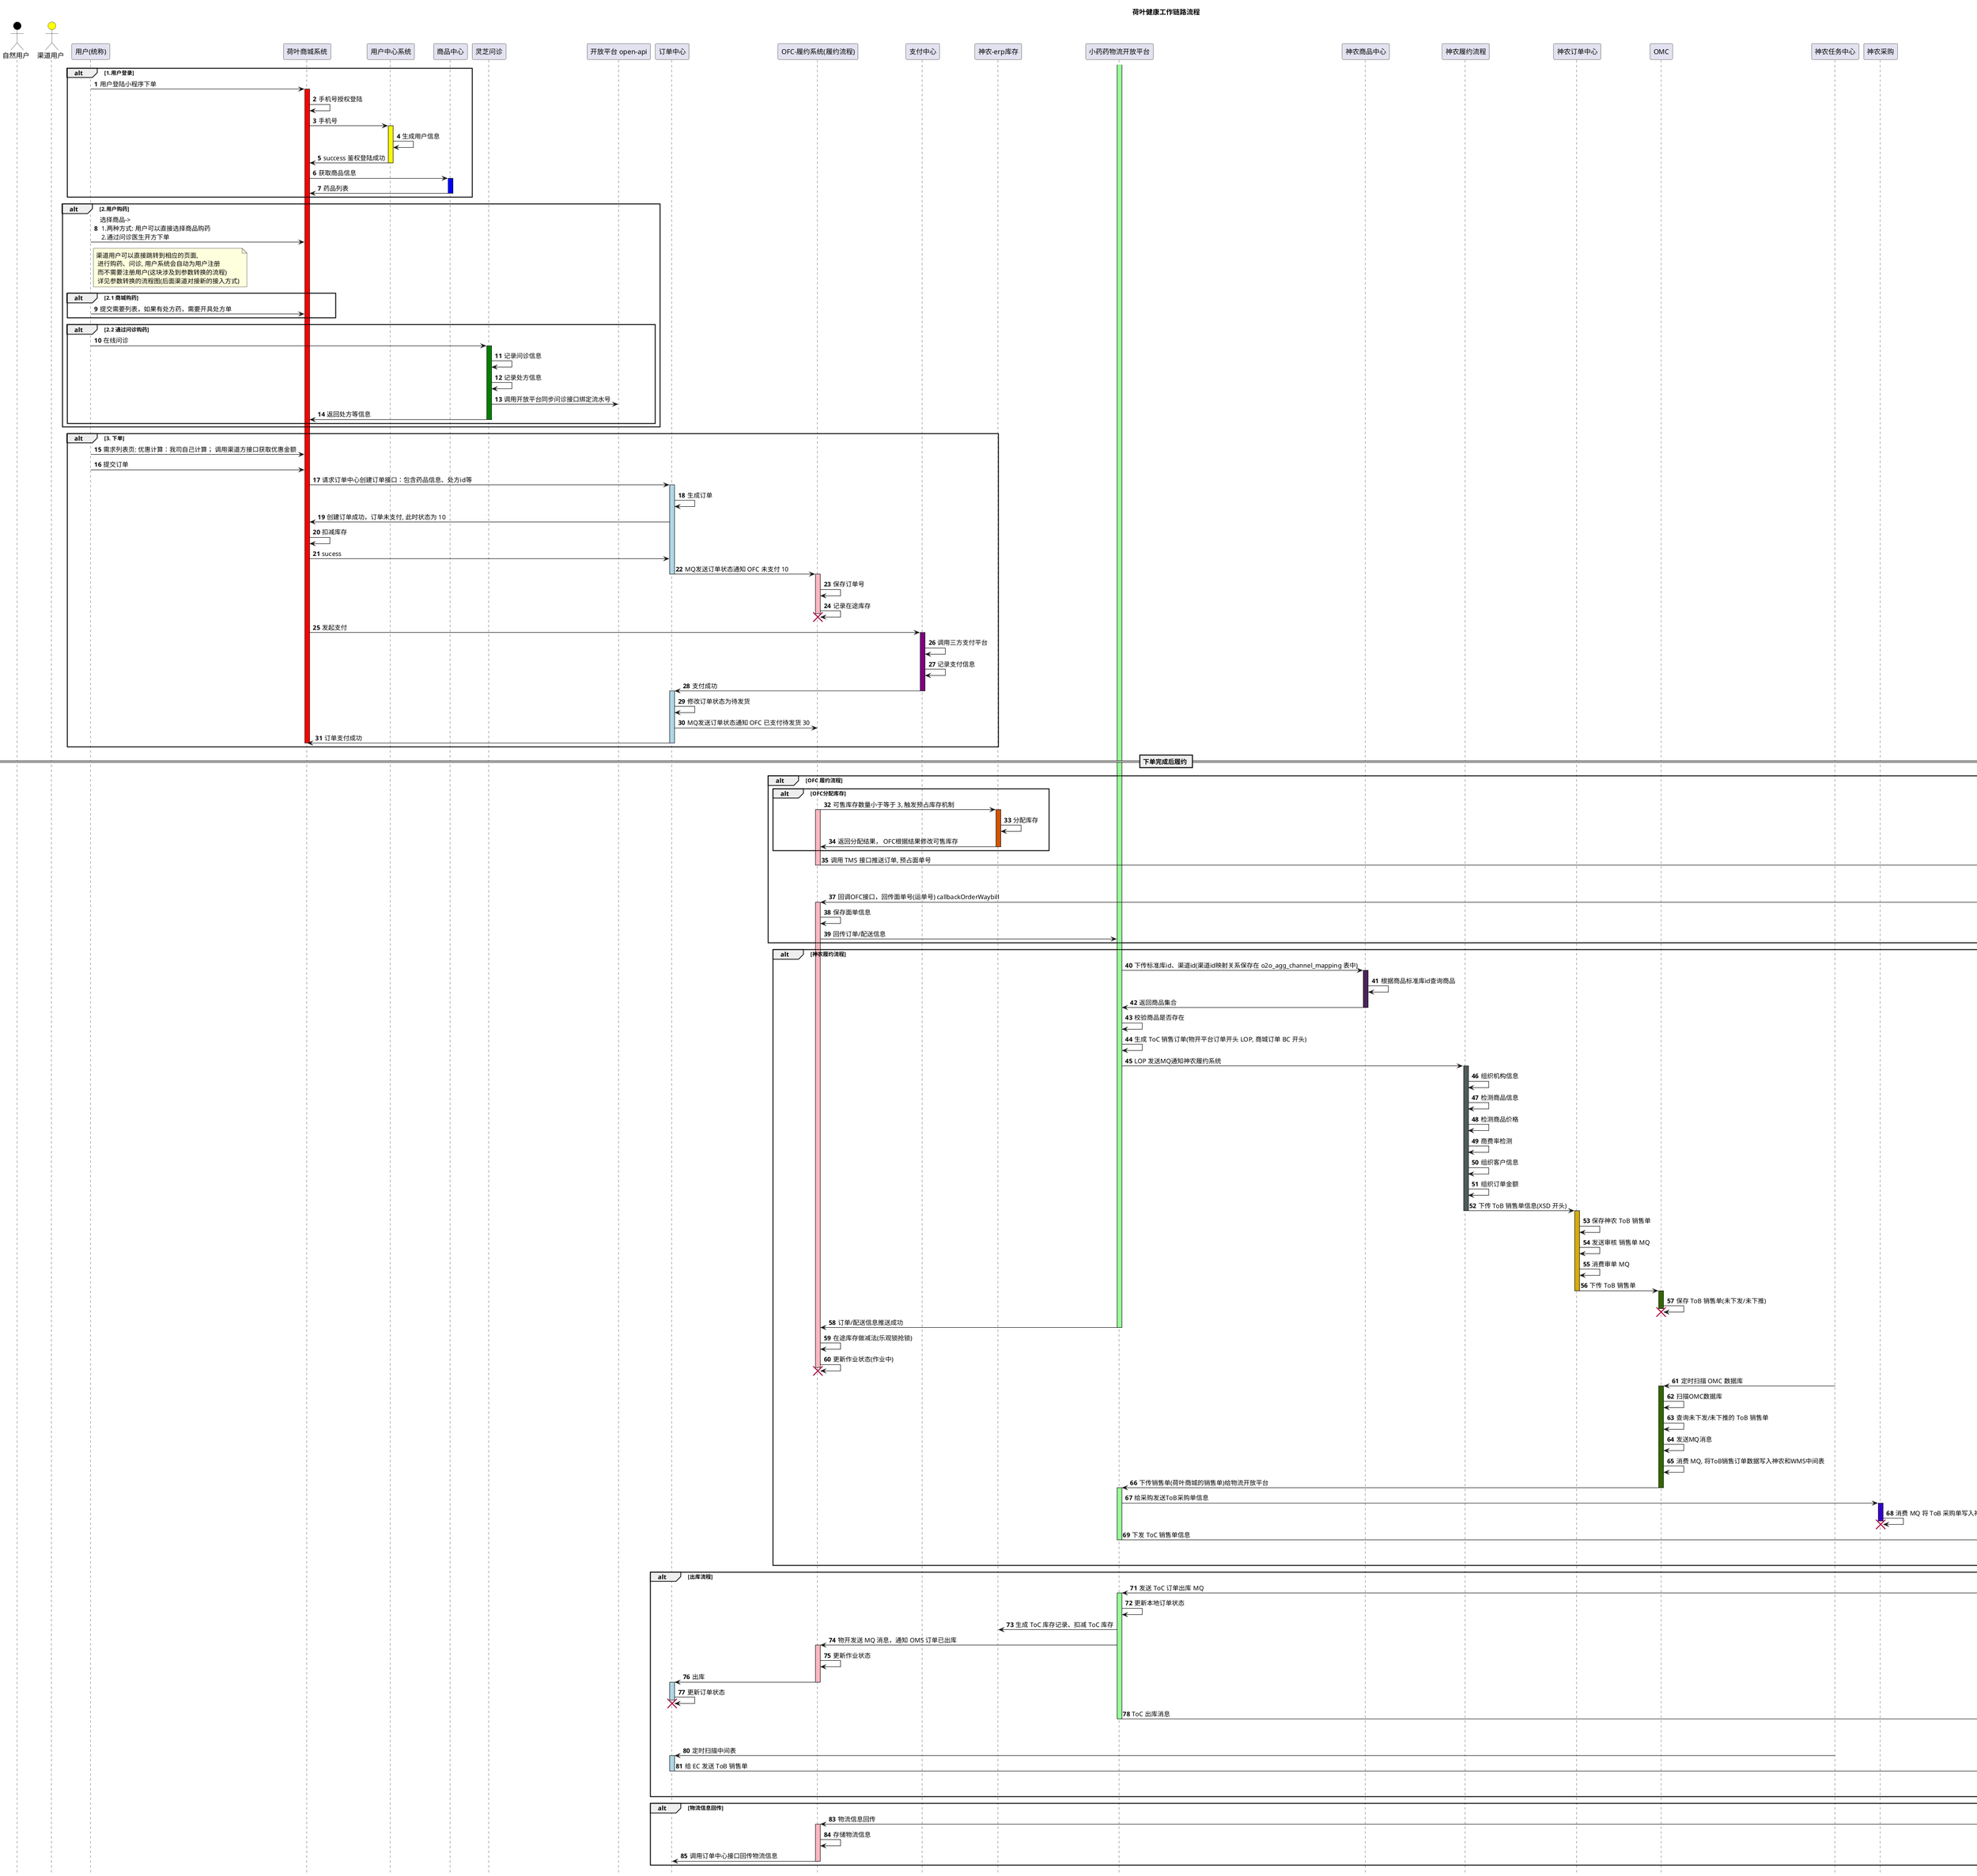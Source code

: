 @startuml
title 荷叶健康工作链路流程
/'面向用户群体'/
actor 自然用户  as user #black
actor 渠道用户  as channel #yellow

hide footbox
participant "用户(统称)" as userName
participant "荷叶商城系统" as heyeShoppingSys
participant "用户中心系统" as userSys
participant "商品中心" as shopCenter
participant "灵芝问诊" as lingZhiInquiry
participant "开放平台 open-api" as openApi
participant "订单中心" as orderCenter
participant "OFC-履约系统(履约流程)" as OFC
participant "支付中心" as payCenter
participant "神农-erp库存" as erpCenter
participant "运输管理系统-TMS" as TMS
participant "小药药物流开放平台" as LOP
participant "神农商品中心" as ShenNongProductCenter
participant "神农履约流程" as ShenNongLvYue
participant "神农订单中心" as ShenNongOrderCenter
participant "OMC" as OMC
participant "神农任务中心" as ShenNongTaskCenter
participant "神农采购" as ShenNongCaiGou
participant "WMS" as WMS
participant "SAAS" as SAAS
participant "EC" as EC
participant "TMS" as TMS

autonumber
alt 1.用户登录
    userName -> heyeShoppingSys : 用户登陆小程序下单
    activate heyeShoppingSys #red
        heyeShoppingSys -> heyeShoppingSys : 手机号授权登陆
        heyeShoppingSys -> userSys : 手机号
        activate userSys #yellow
            userSys -> userSys : 生成用户信息
            userSys -> heyeShoppingSys : success 鉴权登陆成功
        deactivate userSys
        heyeShoppingSys -> shopCenter : 获取商品信息
        activate shopCenter #blue
            shopCenter -> heyeShoppingSys : 药品列表
        deactivate shopCenter
end

alt 2.用户购药
    userName -> heyeShoppingSys : 选择商品->\n 1.两种方式: 用户可以直接选择商品购药 \n 2.通过问诊医生开方下单
    note right of userName : 渠道用户可以直接跳转到相应的页面, \n 进行购药、问诊, 用户系统会自动为用户注册\n 而不需要注册用户(这块涉及到参数转换的流程)\n 详见参数转换的流程图(后面渠道对接新的接入方式)
    alt 2.1 商城购药
        userName -> heyeShoppingSys : 提交需要列表，如果有处方药，需要开具处方单
    end

    alt 2.2 通过问诊购药
        userName -> lingZhiInquiry : 在线问诊
        activate lingZhiInquiry #green
            lingZhiInquiry -> lingZhiInquiry : 记录问诊信息
            lingZhiInquiry -> lingZhiInquiry : 记录处方信息
            lingZhiInquiry -> openApi : 调用开放平台同步问诊接口绑定流水号
            lingZhiInquiry -> heyeShoppingSys : 返回处方等信息
        deactivate lingZhiInquiry
    end
end

alt 3. 下单
    userName -> heyeShoppingSys : 需求列表页: 优惠计算：我司自己计算； 调用渠道方接口获取优惠金额
    userName -> heyeShoppingSys : 提交订单
    heyeShoppingSys -> orderCenter : 请求订单中心创建订单接口：包含药品信息、处方id等
        activate orderCenter #LightBlue
            orderCenter -> orderCenter : 生成订单
            orderCenter -> heyeShoppingSys : 创建订单成功，订单未支付, 此时状态为 10
            heyeShoppingSys -> heyeShoppingSys : 扣减库存
            heyeShoppingSys -> orderCenter : sucess
            orderCenter -> OFC : MQ发送订单状态通知 OFC 未支付 10
        deactivate orderCenter
        activate OFC #lightPink
            OFC -> OFC : 保存订单号
            OFC -> OFC : 记录在途库存
        destroy OFC
    heyeShoppingSys -> payCenter : 发起支付
    activate payCenter #purple
        payCenter -> payCenter : 调用三方支付平台
        payCenter -> payCenter : 记录支付信息
        payCenter -> orderCenter : 支付成功
    deactivate payCenter
        activate orderCenter #LightBlue
            orderCenter -> orderCenter : 修改订单状态为待发货
            orderCenter -> OFC : MQ发送订单状态通知 OFC 已支付待发货 30
            orderCenter -> heyeShoppingSys : 订单支付成功
        deactivate orderCenter
    deactivate heyeShoppingSys
end
== 下单完成后履约 ==
alt OFC 履约流程
    alt OFC分配库存
        OFC -> erpCenter : 可售库存数量小于等于 3, 触发预占库存机制
        activate OFC #lightPink
            activate erpCenter #D35400
                erpCenter -> erpCenter : 分配库存
                erpCenter -> OFC : 返回分配结果， OFC根据结果修改可售库存
            deactivate erpCenter
    end
    OFC -> TMS : 调用 TMS 接口推送订单, 预占面单号
    deactivate OFC

    activate TMS #B9770E
        TMS -> TMS : 预占面单号
    destroy TMS
    TMS -> OFC : 回调OFC接口，回传面单号(运单号) callbackOrderWaybill
    activate OFC #lightPink
        OFC -> OFC : 保存面单信息
        OFC -> LOP : 回传订单/配送信息
end

alt 神农履约流程
    activate LOP #99FF99
        LOP -> ShenNongProductCenter : 下传标准库id、渠道id(渠道id映射关系保存在 o2o_agg_channel_mapping 表中)
        activate ShenNongProductCenter #4A235A
            ShenNongProductCenter -> ShenNongProductCenter : 根据商品标准库id查询商品
            ShenNongProductCenter -> LOP : 返回商品集合
            deactivate ShenNongProductCenter
        LOP -> LOP : 校验商品是否存在
        LOP -> LOP : 生成 ToC 销售订单(物开平台订单开头 LOP, 商城订单 BC 开头)
        LOP -> ShenNongLvYue : LOP 发送MQ通知神农履约系统
            activate ShenNongLvYue #515A5A
                ShenNongLvYue -> ShenNongLvYue : 组织机构信息
                ShenNongLvYue -> ShenNongLvYue : 检测商品信息
                ShenNongLvYue -> ShenNongLvYue : 检测商品价格
                ShenNongLvYue -> ShenNongLvYue : 商费率检测
                ShenNongLvYue -> ShenNongLvYue : 组织客户信息
                ShenNongLvYue -> ShenNongLvYue : 组织订单金额
                ShenNongLvYue -> ShenNongOrderCenter : 下传 ToB 销售单信息(XSD 开头)
                deactivate ShenNongLvYue
            activate ShenNongOrderCenter #D4AC0D
                ShenNongOrderCenter -> ShenNongOrderCenter : 保存神农 ToB 销售单
                ShenNongOrderCenter -> ShenNongOrderCenter : 发送审核 销售单 MQ
                ShenNongOrderCenter -> ShenNongOrderCenter : 消费审单 MQ
                ShenNongOrderCenter -> OMC : 下传 ToB 销售单
            deactivate ShenNongOrderCenter
            activate OMC #336600
                OMC -> OMC : 保存 ToB 销售单(未下发/未下推)
            destroy OMC
        LOP -> OFC : 订单/配送信息推送成功
    deactivate LOP
        OFC -> OFC : 在途库存做减法(乐观锁抢锁)
        OFC -> OFC : 更新作业状态(作业中)
    destroy OFC
    ShenNongTaskCenter -> OMC : 定时扫描 OMC 数据库
    activate OMC #336600
        OMC -> OMC : 扫描OMC数据库
        OMC -> OMC : 查询未下发/未下推的 ToB 销售单
        OMC -> OMC : 发送MQ消息
        OMC -> OMC : 消费 MQ, 将ToB销售订单数据写入神农和WMS中间表
        OMC -> LOP : 下传销售单(荷叶商城的销售单)给物流开放平台
    deactivate OMC
    activate LOP #99FF99
        LOP -> ShenNongCaiGou : 给采购发送ToB采购单信息
        activate ShenNongCaiGou #3300CC
            ShenNongCaiGou -> ShenNongCaiGou : 消费 MQ 将 ToB 采购单写入神农和WMS中间表
        destroy ShenNongCaiGou
        LOP -> WMS : 下发 ToC 销售单信息
    deactivate LOP
    activate WMS #FFCC00
        WMS -> WMS : 保存 ToC 销售单信息
end

alt 出库流程
    WMS -> LOP : 发送 ToC 订单出库 MQ
    destroy WMS
    activate LOP #99FF99
        LOP -> LOP : 更新本地订单状态
        LOP -> erpCenter : 生成 ToC 库存记录、扣减 ToC 库存
        LOP -> OFC : 物开发送 MQ 消息，通知 OMS 订单已出库
        activate OFC #lightPink
            OFC -> OFC : 更新作业状态
            OFC -> orderCenter : 出库
        deactivate OFC
        activate orderCenter #LightBlue
                orderCenter -> orderCenter : 更新订单状态
        destroy orderCenter
        LOP -> SAAS : ToC 出库消息
    deactivate LOP
    activate SAAS #212121
        SAAS -> SAAS : 生成 ToC 出库记录
    destroy SAAS
    ShenNongTaskCenter -> orderCenter : 定时扫描中间表
    activate orderCenter #LightBlue
         orderCenter -> EC : 给 EC 发送 ToB 销售单
    deactivate orderCenter
    activate EC #546E7A
        EC -> EC : 生成 ToB 销售单
    destroy EC
end

alt 物流信息回传
    TMS -> OFC : 物流信息回传
    activate OFC #lightPink
        OFC -> OFC : 存储物流信息
        OFC -> orderCenter : 调用订单中心接口回传物流信息
    deactivate OFC
end
@enduml
